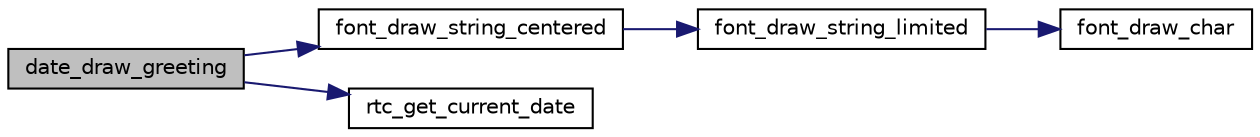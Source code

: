 digraph "date_draw_greeting"
{
 // LATEX_PDF_SIZE
  edge [fontname="Helvetica",fontsize="10",labelfontname="Helvetica",labelfontsize="10"];
  node [fontname="Helvetica",fontsize="10",shape=record];
  rankdir="LR";
  Node1 [label="date_draw_greeting",height=0.2,width=0.4,color="black", fillcolor="grey75", style="filled", fontcolor="black",tooltip="Draws a greeting according to the current date to the given screen coordinates."];
  Node1 -> Node2 [color="midnightblue",fontsize="10",style="solid",fontname="Helvetica"];
  Node2 [label="font_draw_string_centered",height=0.2,width=0.4,color="black", fillcolor="white", style="filled",URL="$group__font.html#ga76f55190cabfad9be834e7f9b435441d",tooltip="Draws a substring of a string centered in the given coordinates in the given buffer."];
  Node2 -> Node3 [color="midnightblue",fontsize="10",style="solid",fontname="Helvetica"];
  Node3 [label="font_draw_string_limited",height=0.2,width=0.4,color="black", fillcolor="white", style="filled",URL="$group__font.html#ga9b434230690465196da266df4141511d",tooltip="Draws a substring of a string to the given coordinates in the given buffer."];
  Node3 -> Node4 [color="midnightblue",fontsize="10",style="solid",fontname="Helvetica"];
  Node4 [label="font_draw_char",height=0.2,width=0.4,color="black", fillcolor="white", style="filled",URL="$group__font.html#gaa049c74a42572fa8713f9d08ddf42fc1",tooltip="Draws a given char to the given coordinates in the given buffer."];
  Node1 -> Node5 [color="midnightblue",fontsize="10",style="solid",fontname="Helvetica"];
  Node5 [label="rtc_get_current_date",height=0.2,width=0.4,color="black", fillcolor="white", style="filled",URL="$group__rtc.html#gac608d19e8db3bcd96930b3e4441583ec",tooltip="Gets the current date from inside the rtc module."];
}
